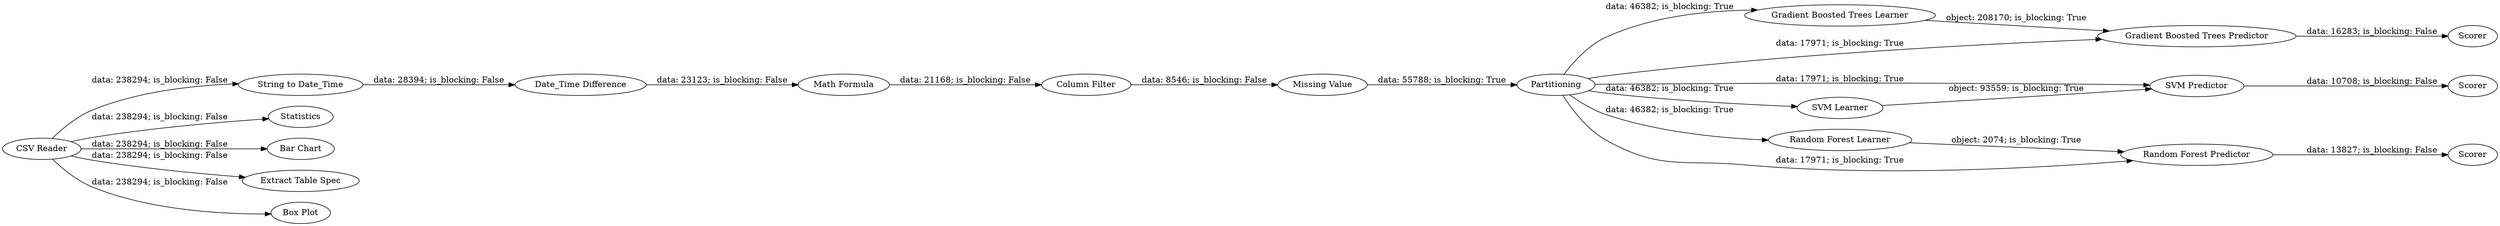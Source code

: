 digraph {
	"2764718619199407488_25" [label="String to Date_Time"]
	"2764718619199407488_16" [label=Scorer]
	"2764718619199407488_1" [label="CSV Reader"]
	"2764718619199407488_21" [label="SVM Predictor"]
	"2764718619199407488_17" [label="Gradient Boosted Trees Learner"]
	"2764718619199407488_29" [label=Statistics]
	"2764718619199407488_14" [label="Random Forest Learner"]
	"2764718619199407488_13" [label=Partitioning]
	"2764718619199407488_26" [label="Date_Time Difference"]
	"2764718619199407488_27" [label="Math Formula"]
	"2764718619199407488_18" [label="Gradient Boosted Trees Predictor"]
	"2764718619199407488_20" [label="SVM Learner"]
	"2764718619199407488_28" [label="Column Filter"]
	"2764718619199407488_32" [label="Bar Chart"]
	"2764718619199407488_15" [label="Random Forest Predictor"]
	"2764718619199407488_3" [label="Missing Value"]
	"2764718619199407488_30" [label="Extract Table Spec"]
	"2764718619199407488_31" [label="Box Plot"]
	"2764718619199407488_22" [label=Scorer]
	"2764718619199407488_19" [label=Scorer]
	"2764718619199407488_27" -> "2764718619199407488_28" [label="data: 21168; is_blocking: False"]
	"2764718619199407488_21" -> "2764718619199407488_22" [label="data: 10708; is_blocking: False"]
	"2764718619199407488_25" -> "2764718619199407488_26" [label="data: 28394; is_blocking: False"]
	"2764718619199407488_13" -> "2764718619199407488_15" [label="data: 17971; is_blocking: True"]
	"2764718619199407488_1" -> "2764718619199407488_31" [label="data: 238294; is_blocking: False"]
	"2764718619199407488_13" -> "2764718619199407488_14" [label="data: 46382; is_blocking: True"]
	"2764718619199407488_13" -> "2764718619199407488_20" [label="data: 46382; is_blocking: True"]
	"2764718619199407488_13" -> "2764718619199407488_18" [label="data: 17971; is_blocking: True"]
	"2764718619199407488_20" -> "2764718619199407488_21" [label="object: 93559; is_blocking: True"]
	"2764718619199407488_18" -> "2764718619199407488_19" [label="data: 16283; is_blocking: False"]
	"2764718619199407488_26" -> "2764718619199407488_27" [label="data: 23123; is_blocking: False"]
	"2764718619199407488_1" -> "2764718619199407488_30" [label="data: 238294; is_blocking: False"]
	"2764718619199407488_1" -> "2764718619199407488_32" [label="data: 238294; is_blocking: False"]
	"2764718619199407488_13" -> "2764718619199407488_17" [label="data: 46382; is_blocking: True"]
	"2764718619199407488_28" -> "2764718619199407488_3" [label="data: 8546; is_blocking: False"]
	"2764718619199407488_14" -> "2764718619199407488_15" [label="object: 2074; is_blocking: True"]
	"2764718619199407488_15" -> "2764718619199407488_16" [label="data: 13827; is_blocking: False"]
	"2764718619199407488_13" -> "2764718619199407488_21" [label="data: 17971; is_blocking: True"]
	"2764718619199407488_1" -> "2764718619199407488_29" [label="data: 238294; is_blocking: False"]
	"2764718619199407488_17" -> "2764718619199407488_18" [label="object: 208170; is_blocking: True"]
	"2764718619199407488_3" -> "2764718619199407488_13" [label="data: 55788; is_blocking: True"]
	"2764718619199407488_1" -> "2764718619199407488_25" [label="data: 238294; is_blocking: False"]
	rankdir=LR
}
